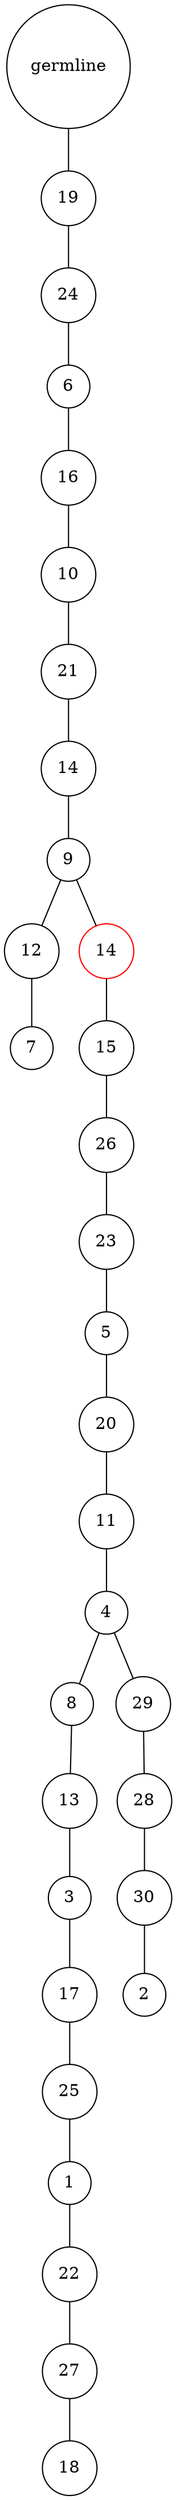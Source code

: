 graph {
	rankdir=UD;
	splines=line;
	node [shape=circle]
	"0x7f207933ea60" [label="germline"];
	"0x7f207933ea90" [label="19"];
	"0x7f207933ea60" -- "0x7f207933ea90" ;
	"0x7f207933eac0" [label="24"];
	"0x7f207933ea90" -- "0x7f207933eac0" ;
	"0x7f207933eaf0" [label="6"];
	"0x7f207933eac0" -- "0x7f207933eaf0" ;
	"0x7f207933eb20" [label="16"];
	"0x7f207933eaf0" -- "0x7f207933eb20" ;
	"0x7f207933eb50" [label="10"];
	"0x7f207933eb20" -- "0x7f207933eb50" ;
	"0x7f207933eb80" [label="21"];
	"0x7f207933eb50" -- "0x7f207933eb80" ;
	"0x7f207933ebb0" [label="14"];
	"0x7f207933eb80" -- "0x7f207933ebb0" ;
	"0x7f207933ebe0" [label="9"];
	"0x7f207933ebb0" -- "0x7f207933ebe0" ;
	"0x7f207933ec10" [label="12"];
	"0x7f207933ebe0" -- "0x7f207933ec10" ;
	"0x7f207933ec40" [label="7"];
	"0x7f207933ec10" -- "0x7f207933ec40" ;
	"0x7f207933ec70" [label="14",color="red"];
	"0x7f207933ebe0" -- "0x7f207933ec70" ;
	"0x7f207933eca0" [label="15"];
	"0x7f207933ec70" -- "0x7f207933eca0" ;
	"0x7f207933ecd0" [label="26"];
	"0x7f207933eca0" -- "0x7f207933ecd0" ;
	"0x7f207933ed00" [label="23"];
	"0x7f207933ecd0" -- "0x7f207933ed00" ;
	"0x7f207933ed30" [label="5"];
	"0x7f207933ed00" -- "0x7f207933ed30" ;
	"0x7f207933ed60" [label="20"];
	"0x7f207933ed30" -- "0x7f207933ed60" ;
	"0x7f207933ed90" [label="11"];
	"0x7f207933ed60" -- "0x7f207933ed90" ;
	"0x7f207933edc0" [label="4"];
	"0x7f207933ed90" -- "0x7f207933edc0" ;
	"0x7f207933edf0" [label="8"];
	"0x7f207933edc0" -- "0x7f207933edf0" ;
	"0x7f207933ee20" [label="13"];
	"0x7f207933edf0" -- "0x7f207933ee20" ;
	"0x7f207933ee50" [label="3"];
	"0x7f207933ee20" -- "0x7f207933ee50" ;
	"0x7f207933ee80" [label="17"];
	"0x7f207933ee50" -- "0x7f207933ee80" ;
	"0x7f207933eeb0" [label="25"];
	"0x7f207933ee80" -- "0x7f207933eeb0" ;
	"0x7f207933eee0" [label="1"];
	"0x7f207933eeb0" -- "0x7f207933eee0" ;
	"0x7f207933ef10" [label="22"];
	"0x7f207933eee0" -- "0x7f207933ef10" ;
	"0x7f207933ef40" [label="27"];
	"0x7f207933ef10" -- "0x7f207933ef40" ;
	"0x7f207933ef70" [label="18"];
	"0x7f207933ef40" -- "0x7f207933ef70" ;
	"0x7f207933efa0" [label="29"];
	"0x7f207933edc0" -- "0x7f207933efa0" ;
	"0x7f207933efd0" [label="28"];
	"0x7f207933efa0" -- "0x7f207933efd0" ;
	"0x7f207934c040" [label="30"];
	"0x7f207933efd0" -- "0x7f207934c040" ;
	"0x7f207934c070" [label="2"];
	"0x7f207934c040" -- "0x7f207934c070" ;
}
